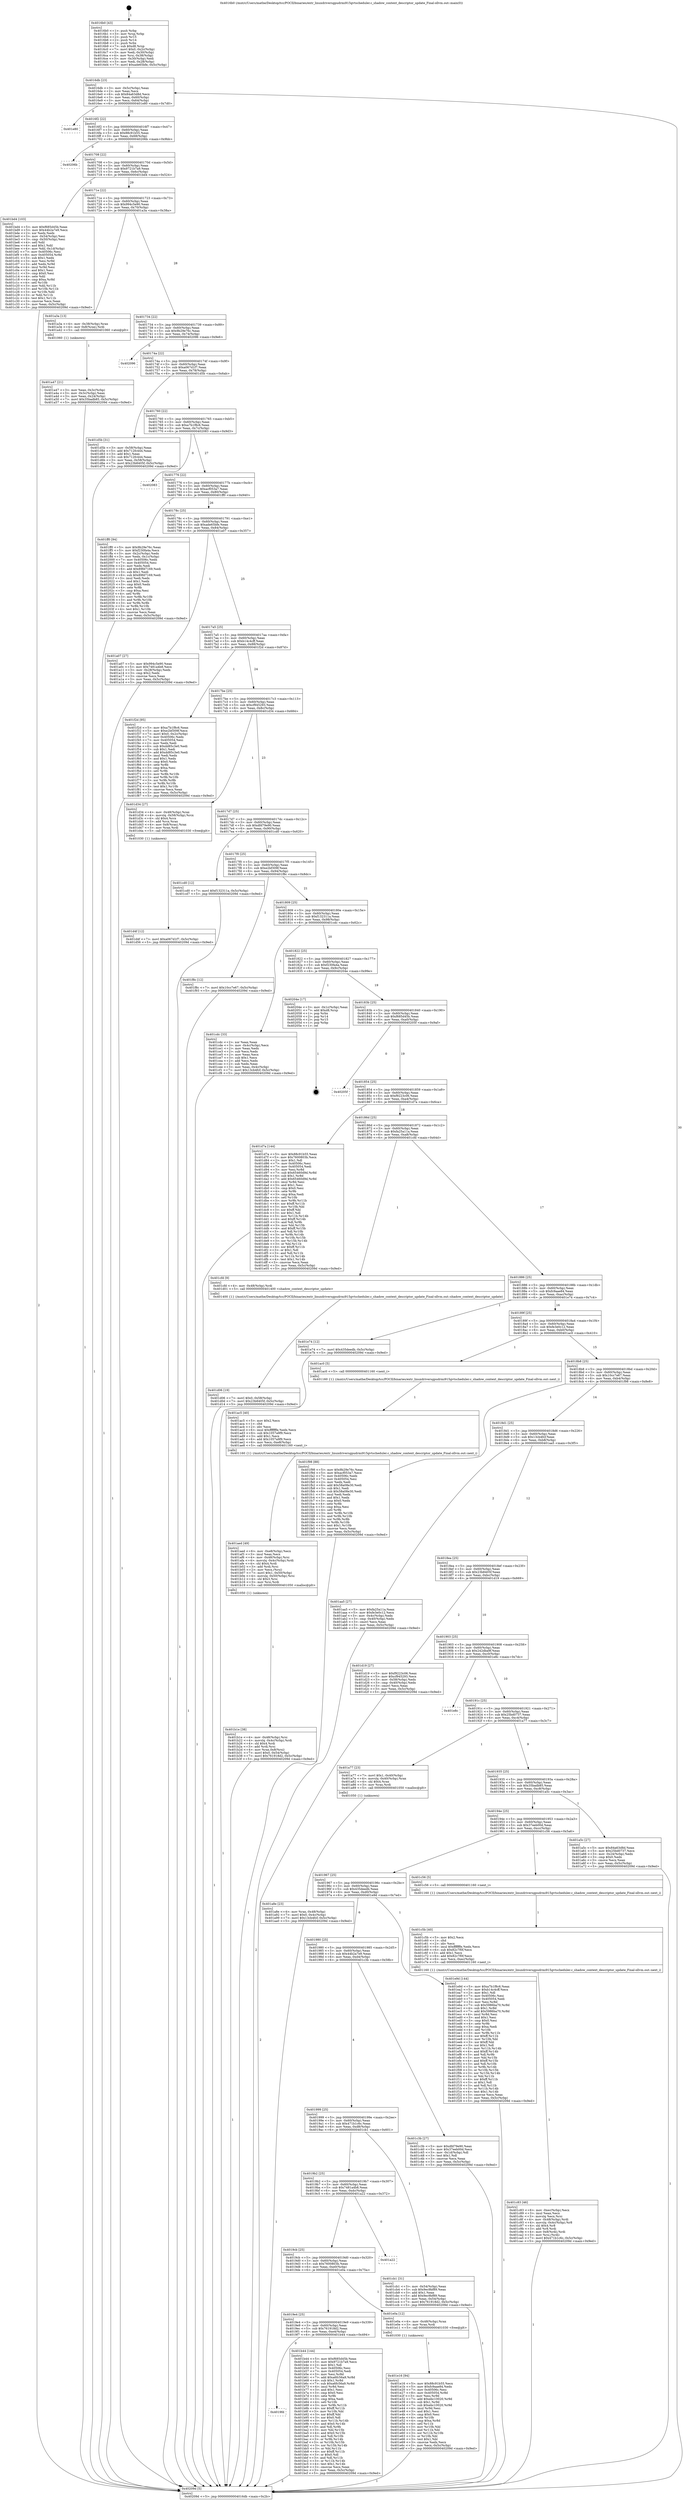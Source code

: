 digraph "0x4016b0" {
  label = "0x4016b0 (/mnt/c/Users/mathe/Desktop/tcc/POCII/binaries/extr_linuxdriversgpudrmi915gvtscheduler.c_shadow_context_descriptor_update_Final-ollvm.out::main(0))"
  labelloc = "t"
  node[shape=record]

  Entry [label="",width=0.3,height=0.3,shape=circle,fillcolor=black,style=filled]
  "0x4016db" [label="{
     0x4016db [23]\l
     | [instrs]\l
     &nbsp;&nbsp;0x4016db \<+3\>: mov -0x5c(%rbp),%eax\l
     &nbsp;&nbsp;0x4016de \<+2\>: mov %eax,%ecx\l
     &nbsp;&nbsp;0x4016e0 \<+6\>: sub $0x84a63d8d,%ecx\l
     &nbsp;&nbsp;0x4016e6 \<+3\>: mov %eax,-0x60(%rbp)\l
     &nbsp;&nbsp;0x4016e9 \<+3\>: mov %ecx,-0x64(%rbp)\l
     &nbsp;&nbsp;0x4016ec \<+6\>: je 0000000000401e80 \<main+0x7d0\>\l
  }"]
  "0x401e80" [label="{
     0x401e80\l
  }", style=dashed]
  "0x4016f2" [label="{
     0x4016f2 [22]\l
     | [instrs]\l
     &nbsp;&nbsp;0x4016f2 \<+5\>: jmp 00000000004016f7 \<main+0x47\>\l
     &nbsp;&nbsp;0x4016f7 \<+3\>: mov -0x60(%rbp),%eax\l
     &nbsp;&nbsp;0x4016fa \<+5\>: sub $0x88c91b55,%eax\l
     &nbsp;&nbsp;0x4016ff \<+3\>: mov %eax,-0x68(%rbp)\l
     &nbsp;&nbsp;0x401702 \<+6\>: je 000000000040206b \<main+0x9bb\>\l
  }"]
  Exit [label="",width=0.3,height=0.3,shape=circle,fillcolor=black,style=filled,peripheries=2]
  "0x40206b" [label="{
     0x40206b\l
  }", style=dashed]
  "0x401708" [label="{
     0x401708 [22]\l
     | [instrs]\l
     &nbsp;&nbsp;0x401708 \<+5\>: jmp 000000000040170d \<main+0x5d\>\l
     &nbsp;&nbsp;0x40170d \<+3\>: mov -0x60(%rbp),%eax\l
     &nbsp;&nbsp;0x401710 \<+5\>: sub $0x9721b7a9,%eax\l
     &nbsp;&nbsp;0x401715 \<+3\>: mov %eax,-0x6c(%rbp)\l
     &nbsp;&nbsp;0x401718 \<+6\>: je 0000000000401bd4 \<main+0x524\>\l
  }"]
  "0x401e16" [label="{
     0x401e16 [94]\l
     | [instrs]\l
     &nbsp;&nbsp;0x401e16 \<+5\>: mov $0x88c91b55,%ecx\l
     &nbsp;&nbsp;0x401e1b \<+5\>: mov $0xfc9aae84,%edx\l
     &nbsp;&nbsp;0x401e20 \<+7\>: mov 0x40506c,%esi\l
     &nbsp;&nbsp;0x401e27 \<+8\>: mov 0x405054,%r8d\l
     &nbsp;&nbsp;0x401e2f \<+3\>: mov %esi,%r9d\l
     &nbsp;&nbsp;0x401e32 \<+7\>: add $0xebc10020,%r9d\l
     &nbsp;&nbsp;0x401e39 \<+4\>: sub $0x1,%r9d\l
     &nbsp;&nbsp;0x401e3d \<+7\>: sub $0xebc10020,%r9d\l
     &nbsp;&nbsp;0x401e44 \<+4\>: imul %r9d,%esi\l
     &nbsp;&nbsp;0x401e48 \<+3\>: and $0x1,%esi\l
     &nbsp;&nbsp;0x401e4b \<+3\>: cmp $0x0,%esi\l
     &nbsp;&nbsp;0x401e4e \<+4\>: sete %r10b\l
     &nbsp;&nbsp;0x401e52 \<+4\>: cmp $0xa,%r8d\l
     &nbsp;&nbsp;0x401e56 \<+4\>: setl %r11b\l
     &nbsp;&nbsp;0x401e5a \<+3\>: mov %r10b,%bl\l
     &nbsp;&nbsp;0x401e5d \<+3\>: and %r11b,%bl\l
     &nbsp;&nbsp;0x401e60 \<+3\>: xor %r11b,%r10b\l
     &nbsp;&nbsp;0x401e63 \<+3\>: or %r10b,%bl\l
     &nbsp;&nbsp;0x401e66 \<+3\>: test $0x1,%bl\l
     &nbsp;&nbsp;0x401e69 \<+3\>: cmovne %edx,%ecx\l
     &nbsp;&nbsp;0x401e6c \<+3\>: mov %ecx,-0x5c(%rbp)\l
     &nbsp;&nbsp;0x401e6f \<+5\>: jmp 000000000040209d \<main+0x9ed\>\l
  }"]
  "0x401bd4" [label="{
     0x401bd4 [103]\l
     | [instrs]\l
     &nbsp;&nbsp;0x401bd4 \<+5\>: mov $0xf685d45b,%eax\l
     &nbsp;&nbsp;0x401bd9 \<+5\>: mov $0x44b2a7e9,%ecx\l
     &nbsp;&nbsp;0x401bde \<+2\>: xor %edx,%edx\l
     &nbsp;&nbsp;0x401be0 \<+3\>: mov -0x54(%rbp),%esi\l
     &nbsp;&nbsp;0x401be3 \<+3\>: cmp -0x50(%rbp),%esi\l
     &nbsp;&nbsp;0x401be6 \<+4\>: setl %dil\l
     &nbsp;&nbsp;0x401bea \<+4\>: and $0x1,%dil\l
     &nbsp;&nbsp;0x401bee \<+4\>: mov %dil,-0x1d(%rbp)\l
     &nbsp;&nbsp;0x401bf2 \<+7\>: mov 0x40506c,%esi\l
     &nbsp;&nbsp;0x401bf9 \<+8\>: mov 0x405054,%r8d\l
     &nbsp;&nbsp;0x401c01 \<+3\>: sub $0x1,%edx\l
     &nbsp;&nbsp;0x401c04 \<+3\>: mov %esi,%r9d\l
     &nbsp;&nbsp;0x401c07 \<+3\>: add %edx,%r9d\l
     &nbsp;&nbsp;0x401c0a \<+4\>: imul %r9d,%esi\l
     &nbsp;&nbsp;0x401c0e \<+3\>: and $0x1,%esi\l
     &nbsp;&nbsp;0x401c11 \<+3\>: cmp $0x0,%esi\l
     &nbsp;&nbsp;0x401c14 \<+4\>: sete %dil\l
     &nbsp;&nbsp;0x401c18 \<+4\>: cmp $0xa,%r8d\l
     &nbsp;&nbsp;0x401c1c \<+4\>: setl %r10b\l
     &nbsp;&nbsp;0x401c20 \<+3\>: mov %dil,%r11b\l
     &nbsp;&nbsp;0x401c23 \<+3\>: and %r10b,%r11b\l
     &nbsp;&nbsp;0x401c26 \<+3\>: xor %r10b,%dil\l
     &nbsp;&nbsp;0x401c29 \<+3\>: or %dil,%r11b\l
     &nbsp;&nbsp;0x401c2c \<+4\>: test $0x1,%r11b\l
     &nbsp;&nbsp;0x401c30 \<+3\>: cmovne %ecx,%eax\l
     &nbsp;&nbsp;0x401c33 \<+3\>: mov %eax,-0x5c(%rbp)\l
     &nbsp;&nbsp;0x401c36 \<+5\>: jmp 000000000040209d \<main+0x9ed\>\l
  }"]
  "0x40171e" [label="{
     0x40171e [22]\l
     | [instrs]\l
     &nbsp;&nbsp;0x40171e \<+5\>: jmp 0000000000401723 \<main+0x73\>\l
     &nbsp;&nbsp;0x401723 \<+3\>: mov -0x60(%rbp),%eax\l
     &nbsp;&nbsp;0x401726 \<+5\>: sub $0x994c5e90,%eax\l
     &nbsp;&nbsp;0x40172b \<+3\>: mov %eax,-0x70(%rbp)\l
     &nbsp;&nbsp;0x40172e \<+6\>: je 0000000000401a3a \<main+0x38a\>\l
  }"]
  "0x401d4f" [label="{
     0x401d4f [12]\l
     | [instrs]\l
     &nbsp;&nbsp;0x401d4f \<+7\>: movl $0xa067d1f7,-0x5c(%rbp)\l
     &nbsp;&nbsp;0x401d56 \<+5\>: jmp 000000000040209d \<main+0x9ed\>\l
  }"]
  "0x401a3a" [label="{
     0x401a3a [13]\l
     | [instrs]\l
     &nbsp;&nbsp;0x401a3a \<+4\>: mov -0x38(%rbp),%rax\l
     &nbsp;&nbsp;0x401a3e \<+4\>: mov 0x8(%rax),%rdi\l
     &nbsp;&nbsp;0x401a42 \<+5\>: call 0000000000401060 \<atoi@plt\>\l
     | [calls]\l
     &nbsp;&nbsp;0x401060 \{1\} (unknown)\l
  }"]
  "0x401734" [label="{
     0x401734 [22]\l
     | [instrs]\l
     &nbsp;&nbsp;0x401734 \<+5\>: jmp 0000000000401739 \<main+0x89\>\l
     &nbsp;&nbsp;0x401739 \<+3\>: mov -0x60(%rbp),%eax\l
     &nbsp;&nbsp;0x40173c \<+5\>: sub $0x9b29e76c,%eax\l
     &nbsp;&nbsp;0x401741 \<+3\>: mov %eax,-0x74(%rbp)\l
     &nbsp;&nbsp;0x401744 \<+6\>: je 0000000000402096 \<main+0x9e6\>\l
  }"]
  "0x401d06" [label="{
     0x401d06 [19]\l
     | [instrs]\l
     &nbsp;&nbsp;0x401d06 \<+7\>: movl $0x0,-0x58(%rbp)\l
     &nbsp;&nbsp;0x401d0d \<+7\>: movl $0x23b8405f,-0x5c(%rbp)\l
     &nbsp;&nbsp;0x401d14 \<+5\>: jmp 000000000040209d \<main+0x9ed\>\l
  }"]
  "0x402096" [label="{
     0x402096\l
  }", style=dashed]
  "0x40174a" [label="{
     0x40174a [22]\l
     | [instrs]\l
     &nbsp;&nbsp;0x40174a \<+5\>: jmp 000000000040174f \<main+0x9f\>\l
     &nbsp;&nbsp;0x40174f \<+3\>: mov -0x60(%rbp),%eax\l
     &nbsp;&nbsp;0x401752 \<+5\>: sub $0xa067d1f7,%eax\l
     &nbsp;&nbsp;0x401757 \<+3\>: mov %eax,-0x78(%rbp)\l
     &nbsp;&nbsp;0x40175a \<+6\>: je 0000000000401d5b \<main+0x6ab\>\l
  }"]
  "0x401c83" [label="{
     0x401c83 [46]\l
     | [instrs]\l
     &nbsp;&nbsp;0x401c83 \<+6\>: mov -0xec(%rbp),%ecx\l
     &nbsp;&nbsp;0x401c89 \<+3\>: imul %eax,%ecx\l
     &nbsp;&nbsp;0x401c8c \<+3\>: movslq %ecx,%rsi\l
     &nbsp;&nbsp;0x401c8f \<+4\>: mov -0x48(%rbp),%rdi\l
     &nbsp;&nbsp;0x401c93 \<+4\>: movslq -0x4c(%rbp),%r8\l
     &nbsp;&nbsp;0x401c97 \<+4\>: shl $0x4,%r8\l
     &nbsp;&nbsp;0x401c9b \<+3\>: add %r8,%rdi\l
     &nbsp;&nbsp;0x401c9e \<+4\>: mov 0x8(%rdi),%rdi\l
     &nbsp;&nbsp;0x401ca2 \<+3\>: mov %rsi,(%rdi)\l
     &nbsp;&nbsp;0x401ca5 \<+7\>: movl $0x471b1c6c,-0x5c(%rbp)\l
     &nbsp;&nbsp;0x401cac \<+5\>: jmp 000000000040209d \<main+0x9ed\>\l
  }"]
  "0x401d5b" [label="{
     0x401d5b [31]\l
     | [instrs]\l
     &nbsp;&nbsp;0x401d5b \<+3\>: mov -0x58(%rbp),%eax\l
     &nbsp;&nbsp;0x401d5e \<+5\>: add $0x712fc444,%eax\l
     &nbsp;&nbsp;0x401d63 \<+3\>: add $0x1,%eax\l
     &nbsp;&nbsp;0x401d66 \<+5\>: sub $0x712fc444,%eax\l
     &nbsp;&nbsp;0x401d6b \<+3\>: mov %eax,-0x58(%rbp)\l
     &nbsp;&nbsp;0x401d6e \<+7\>: movl $0x23b8405f,-0x5c(%rbp)\l
     &nbsp;&nbsp;0x401d75 \<+5\>: jmp 000000000040209d \<main+0x9ed\>\l
  }"]
  "0x401760" [label="{
     0x401760 [22]\l
     | [instrs]\l
     &nbsp;&nbsp;0x401760 \<+5\>: jmp 0000000000401765 \<main+0xb5\>\l
     &nbsp;&nbsp;0x401765 \<+3\>: mov -0x60(%rbp),%eax\l
     &nbsp;&nbsp;0x401768 \<+5\>: sub $0xa7b1f8c6,%eax\l
     &nbsp;&nbsp;0x40176d \<+3\>: mov %eax,-0x7c(%rbp)\l
     &nbsp;&nbsp;0x401770 \<+6\>: je 0000000000402083 \<main+0x9d3\>\l
  }"]
  "0x401c5b" [label="{
     0x401c5b [40]\l
     | [instrs]\l
     &nbsp;&nbsp;0x401c5b \<+5\>: mov $0x2,%ecx\l
     &nbsp;&nbsp;0x401c60 \<+1\>: cltd\l
     &nbsp;&nbsp;0x401c61 \<+2\>: idiv %ecx\l
     &nbsp;&nbsp;0x401c63 \<+6\>: imul $0xfffffffe,%edx,%ecx\l
     &nbsp;&nbsp;0x401c69 \<+6\>: sub $0x82c7f0f,%ecx\l
     &nbsp;&nbsp;0x401c6f \<+3\>: add $0x1,%ecx\l
     &nbsp;&nbsp;0x401c72 \<+6\>: add $0x82c7f0f,%ecx\l
     &nbsp;&nbsp;0x401c78 \<+6\>: mov %ecx,-0xec(%rbp)\l
     &nbsp;&nbsp;0x401c7e \<+5\>: call 0000000000401160 \<next_i\>\l
     | [calls]\l
     &nbsp;&nbsp;0x401160 \{1\} (/mnt/c/Users/mathe/Desktop/tcc/POCII/binaries/extr_linuxdriversgpudrmi915gvtscheduler.c_shadow_context_descriptor_update_Final-ollvm.out::next_i)\l
  }"]
  "0x402083" [label="{
     0x402083\l
  }", style=dashed]
  "0x401776" [label="{
     0x401776 [22]\l
     | [instrs]\l
     &nbsp;&nbsp;0x401776 \<+5\>: jmp 000000000040177b \<main+0xcb\>\l
     &nbsp;&nbsp;0x40177b \<+3\>: mov -0x60(%rbp),%eax\l
     &nbsp;&nbsp;0x40177e \<+5\>: sub $0xacf053a7,%eax\l
     &nbsp;&nbsp;0x401783 \<+3\>: mov %eax,-0x80(%rbp)\l
     &nbsp;&nbsp;0x401786 \<+6\>: je 0000000000401ff0 \<main+0x940\>\l
  }"]
  "0x4019fd" [label="{
     0x4019fd\l
  }", style=dashed]
  "0x401ff0" [label="{
     0x401ff0 [94]\l
     | [instrs]\l
     &nbsp;&nbsp;0x401ff0 \<+5\>: mov $0x9b29e76c,%eax\l
     &nbsp;&nbsp;0x401ff5 \<+5\>: mov $0xf230fa4a,%ecx\l
     &nbsp;&nbsp;0x401ffa \<+3\>: mov -0x2c(%rbp),%edx\l
     &nbsp;&nbsp;0x401ffd \<+3\>: mov %edx,-0x1c(%rbp)\l
     &nbsp;&nbsp;0x402000 \<+7\>: mov 0x40506c,%edx\l
     &nbsp;&nbsp;0x402007 \<+7\>: mov 0x405054,%esi\l
     &nbsp;&nbsp;0x40200e \<+2\>: mov %edx,%edi\l
     &nbsp;&nbsp;0x402010 \<+6\>: add $0x89fd7169,%edi\l
     &nbsp;&nbsp;0x402016 \<+3\>: sub $0x1,%edi\l
     &nbsp;&nbsp;0x402019 \<+6\>: sub $0x89fd7169,%edi\l
     &nbsp;&nbsp;0x40201f \<+3\>: imul %edi,%edx\l
     &nbsp;&nbsp;0x402022 \<+3\>: and $0x1,%edx\l
     &nbsp;&nbsp;0x402025 \<+3\>: cmp $0x0,%edx\l
     &nbsp;&nbsp;0x402028 \<+4\>: sete %r8b\l
     &nbsp;&nbsp;0x40202c \<+3\>: cmp $0xa,%esi\l
     &nbsp;&nbsp;0x40202f \<+4\>: setl %r9b\l
     &nbsp;&nbsp;0x402033 \<+3\>: mov %r8b,%r10b\l
     &nbsp;&nbsp;0x402036 \<+3\>: and %r9b,%r10b\l
     &nbsp;&nbsp;0x402039 \<+3\>: xor %r9b,%r8b\l
     &nbsp;&nbsp;0x40203c \<+3\>: or %r8b,%r10b\l
     &nbsp;&nbsp;0x40203f \<+4\>: test $0x1,%r10b\l
     &nbsp;&nbsp;0x402043 \<+3\>: cmovne %ecx,%eax\l
     &nbsp;&nbsp;0x402046 \<+3\>: mov %eax,-0x5c(%rbp)\l
     &nbsp;&nbsp;0x402049 \<+5\>: jmp 000000000040209d \<main+0x9ed\>\l
  }"]
  "0x40178c" [label="{
     0x40178c [25]\l
     | [instrs]\l
     &nbsp;&nbsp;0x40178c \<+5\>: jmp 0000000000401791 \<main+0xe1\>\l
     &nbsp;&nbsp;0x401791 \<+3\>: mov -0x60(%rbp),%eax\l
     &nbsp;&nbsp;0x401794 \<+5\>: sub $0xade65bfe,%eax\l
     &nbsp;&nbsp;0x401799 \<+6\>: mov %eax,-0x84(%rbp)\l
     &nbsp;&nbsp;0x40179f \<+6\>: je 0000000000401a07 \<main+0x357\>\l
  }"]
  "0x401b44" [label="{
     0x401b44 [144]\l
     | [instrs]\l
     &nbsp;&nbsp;0x401b44 \<+5\>: mov $0xf685d45b,%eax\l
     &nbsp;&nbsp;0x401b49 \<+5\>: mov $0x9721b7a9,%ecx\l
     &nbsp;&nbsp;0x401b4e \<+2\>: mov $0x1,%dl\l
     &nbsp;&nbsp;0x401b50 \<+7\>: mov 0x40506c,%esi\l
     &nbsp;&nbsp;0x401b57 \<+7\>: mov 0x405054,%edi\l
     &nbsp;&nbsp;0x401b5e \<+3\>: mov %esi,%r8d\l
     &nbsp;&nbsp;0x401b61 \<+7\>: add $0xa6fc56a9,%r8d\l
     &nbsp;&nbsp;0x401b68 \<+4\>: sub $0x1,%r8d\l
     &nbsp;&nbsp;0x401b6c \<+7\>: sub $0xa6fc56a9,%r8d\l
     &nbsp;&nbsp;0x401b73 \<+4\>: imul %r8d,%esi\l
     &nbsp;&nbsp;0x401b77 \<+3\>: and $0x1,%esi\l
     &nbsp;&nbsp;0x401b7a \<+3\>: cmp $0x0,%esi\l
     &nbsp;&nbsp;0x401b7d \<+4\>: sete %r9b\l
     &nbsp;&nbsp;0x401b81 \<+3\>: cmp $0xa,%edi\l
     &nbsp;&nbsp;0x401b84 \<+4\>: setl %r10b\l
     &nbsp;&nbsp;0x401b88 \<+3\>: mov %r9b,%r11b\l
     &nbsp;&nbsp;0x401b8b \<+4\>: xor $0xff,%r11b\l
     &nbsp;&nbsp;0x401b8f \<+3\>: mov %r10b,%bl\l
     &nbsp;&nbsp;0x401b92 \<+3\>: xor $0xff,%bl\l
     &nbsp;&nbsp;0x401b95 \<+3\>: xor $0x0,%dl\l
     &nbsp;&nbsp;0x401b98 \<+3\>: mov %r11b,%r14b\l
     &nbsp;&nbsp;0x401b9b \<+4\>: and $0x0,%r14b\l
     &nbsp;&nbsp;0x401b9f \<+3\>: and %dl,%r9b\l
     &nbsp;&nbsp;0x401ba2 \<+3\>: mov %bl,%r15b\l
     &nbsp;&nbsp;0x401ba5 \<+4\>: and $0x0,%r15b\l
     &nbsp;&nbsp;0x401ba9 \<+3\>: and %dl,%r10b\l
     &nbsp;&nbsp;0x401bac \<+3\>: or %r9b,%r14b\l
     &nbsp;&nbsp;0x401baf \<+3\>: or %r10b,%r15b\l
     &nbsp;&nbsp;0x401bb2 \<+3\>: xor %r15b,%r14b\l
     &nbsp;&nbsp;0x401bb5 \<+3\>: or %bl,%r11b\l
     &nbsp;&nbsp;0x401bb8 \<+4\>: xor $0xff,%r11b\l
     &nbsp;&nbsp;0x401bbc \<+3\>: or $0x0,%dl\l
     &nbsp;&nbsp;0x401bbf \<+3\>: and %dl,%r11b\l
     &nbsp;&nbsp;0x401bc2 \<+3\>: or %r11b,%r14b\l
     &nbsp;&nbsp;0x401bc5 \<+4\>: test $0x1,%r14b\l
     &nbsp;&nbsp;0x401bc9 \<+3\>: cmovne %ecx,%eax\l
     &nbsp;&nbsp;0x401bcc \<+3\>: mov %eax,-0x5c(%rbp)\l
     &nbsp;&nbsp;0x401bcf \<+5\>: jmp 000000000040209d \<main+0x9ed\>\l
  }"]
  "0x401a07" [label="{
     0x401a07 [27]\l
     | [instrs]\l
     &nbsp;&nbsp;0x401a07 \<+5\>: mov $0x994c5e90,%eax\l
     &nbsp;&nbsp;0x401a0c \<+5\>: mov $0x7481a4b8,%ecx\l
     &nbsp;&nbsp;0x401a11 \<+3\>: mov -0x28(%rbp),%edx\l
     &nbsp;&nbsp;0x401a14 \<+3\>: cmp $0x2,%edx\l
     &nbsp;&nbsp;0x401a17 \<+3\>: cmovne %ecx,%eax\l
     &nbsp;&nbsp;0x401a1a \<+3\>: mov %eax,-0x5c(%rbp)\l
     &nbsp;&nbsp;0x401a1d \<+5\>: jmp 000000000040209d \<main+0x9ed\>\l
  }"]
  "0x4017a5" [label="{
     0x4017a5 [25]\l
     | [instrs]\l
     &nbsp;&nbsp;0x4017a5 \<+5\>: jmp 00000000004017aa \<main+0xfa\>\l
     &nbsp;&nbsp;0x4017aa \<+3\>: mov -0x60(%rbp),%eax\l
     &nbsp;&nbsp;0x4017ad \<+5\>: sub $0xb14c4cff,%eax\l
     &nbsp;&nbsp;0x4017b2 \<+6\>: mov %eax,-0x88(%rbp)\l
     &nbsp;&nbsp;0x4017b8 \<+6\>: je 0000000000401f2d \<main+0x87d\>\l
  }"]
  "0x40209d" [label="{
     0x40209d [5]\l
     | [instrs]\l
     &nbsp;&nbsp;0x40209d \<+5\>: jmp 00000000004016db \<main+0x2b\>\l
  }"]
  "0x4016b0" [label="{
     0x4016b0 [43]\l
     | [instrs]\l
     &nbsp;&nbsp;0x4016b0 \<+1\>: push %rbp\l
     &nbsp;&nbsp;0x4016b1 \<+3\>: mov %rsp,%rbp\l
     &nbsp;&nbsp;0x4016b4 \<+2\>: push %r15\l
     &nbsp;&nbsp;0x4016b6 \<+2\>: push %r14\l
     &nbsp;&nbsp;0x4016b8 \<+1\>: push %rbx\l
     &nbsp;&nbsp;0x4016b9 \<+7\>: sub $0xd8,%rsp\l
     &nbsp;&nbsp;0x4016c0 \<+7\>: movl $0x0,-0x2c(%rbp)\l
     &nbsp;&nbsp;0x4016c7 \<+3\>: mov %edi,-0x30(%rbp)\l
     &nbsp;&nbsp;0x4016ca \<+4\>: mov %rsi,-0x38(%rbp)\l
     &nbsp;&nbsp;0x4016ce \<+3\>: mov -0x30(%rbp),%edi\l
     &nbsp;&nbsp;0x4016d1 \<+3\>: mov %edi,-0x28(%rbp)\l
     &nbsp;&nbsp;0x4016d4 \<+7\>: movl $0xade65bfe,-0x5c(%rbp)\l
  }"]
  "0x401a47" [label="{
     0x401a47 [21]\l
     | [instrs]\l
     &nbsp;&nbsp;0x401a47 \<+3\>: mov %eax,-0x3c(%rbp)\l
     &nbsp;&nbsp;0x401a4a \<+3\>: mov -0x3c(%rbp),%eax\l
     &nbsp;&nbsp;0x401a4d \<+3\>: mov %eax,-0x24(%rbp)\l
     &nbsp;&nbsp;0x401a50 \<+7\>: movl $0x35badb85,-0x5c(%rbp)\l
     &nbsp;&nbsp;0x401a57 \<+5\>: jmp 000000000040209d \<main+0x9ed\>\l
  }"]
  "0x4019e4" [label="{
     0x4019e4 [25]\l
     | [instrs]\l
     &nbsp;&nbsp;0x4019e4 \<+5\>: jmp 00000000004019e9 \<main+0x339\>\l
     &nbsp;&nbsp;0x4019e9 \<+3\>: mov -0x60(%rbp),%eax\l
     &nbsp;&nbsp;0x4019ec \<+5\>: sub $0x761918d2,%eax\l
     &nbsp;&nbsp;0x4019f1 \<+6\>: mov %eax,-0xe4(%rbp)\l
     &nbsp;&nbsp;0x4019f7 \<+6\>: je 0000000000401b44 \<main+0x494\>\l
  }"]
  "0x401f2d" [label="{
     0x401f2d [95]\l
     | [instrs]\l
     &nbsp;&nbsp;0x401f2d \<+5\>: mov $0xa7b1f8c6,%eax\l
     &nbsp;&nbsp;0x401f32 \<+5\>: mov $0xe2bf309f,%ecx\l
     &nbsp;&nbsp;0x401f37 \<+7\>: movl $0x0,-0x2c(%rbp)\l
     &nbsp;&nbsp;0x401f3e \<+7\>: mov 0x40506c,%edx\l
     &nbsp;&nbsp;0x401f45 \<+7\>: mov 0x405054,%esi\l
     &nbsp;&nbsp;0x401f4c \<+2\>: mov %edx,%edi\l
     &nbsp;&nbsp;0x401f4e \<+6\>: sub $0xdd85c3e0,%edi\l
     &nbsp;&nbsp;0x401f54 \<+3\>: sub $0x1,%edi\l
     &nbsp;&nbsp;0x401f57 \<+6\>: add $0xdd85c3e0,%edi\l
     &nbsp;&nbsp;0x401f5d \<+3\>: imul %edi,%edx\l
     &nbsp;&nbsp;0x401f60 \<+3\>: and $0x1,%edx\l
     &nbsp;&nbsp;0x401f63 \<+3\>: cmp $0x0,%edx\l
     &nbsp;&nbsp;0x401f66 \<+4\>: sete %r8b\l
     &nbsp;&nbsp;0x401f6a \<+3\>: cmp $0xa,%esi\l
     &nbsp;&nbsp;0x401f6d \<+4\>: setl %r9b\l
     &nbsp;&nbsp;0x401f71 \<+3\>: mov %r8b,%r10b\l
     &nbsp;&nbsp;0x401f74 \<+3\>: and %r9b,%r10b\l
     &nbsp;&nbsp;0x401f77 \<+3\>: xor %r9b,%r8b\l
     &nbsp;&nbsp;0x401f7a \<+3\>: or %r8b,%r10b\l
     &nbsp;&nbsp;0x401f7d \<+4\>: test $0x1,%r10b\l
     &nbsp;&nbsp;0x401f81 \<+3\>: cmovne %ecx,%eax\l
     &nbsp;&nbsp;0x401f84 \<+3\>: mov %eax,-0x5c(%rbp)\l
     &nbsp;&nbsp;0x401f87 \<+5\>: jmp 000000000040209d \<main+0x9ed\>\l
  }"]
  "0x4017be" [label="{
     0x4017be [25]\l
     | [instrs]\l
     &nbsp;&nbsp;0x4017be \<+5\>: jmp 00000000004017c3 \<main+0x113\>\l
     &nbsp;&nbsp;0x4017c3 \<+3\>: mov -0x60(%rbp),%eax\l
     &nbsp;&nbsp;0x4017c6 \<+5\>: sub $0xcf945293,%eax\l
     &nbsp;&nbsp;0x4017cb \<+6\>: mov %eax,-0x8c(%rbp)\l
     &nbsp;&nbsp;0x4017d1 \<+6\>: je 0000000000401d34 \<main+0x684\>\l
  }"]
  "0x401e0a" [label="{
     0x401e0a [12]\l
     | [instrs]\l
     &nbsp;&nbsp;0x401e0a \<+4\>: mov -0x48(%rbp),%rax\l
     &nbsp;&nbsp;0x401e0e \<+3\>: mov %rax,%rdi\l
     &nbsp;&nbsp;0x401e11 \<+5\>: call 0000000000401030 \<free@plt\>\l
     | [calls]\l
     &nbsp;&nbsp;0x401030 \{1\} (unknown)\l
  }"]
  "0x401d34" [label="{
     0x401d34 [27]\l
     | [instrs]\l
     &nbsp;&nbsp;0x401d34 \<+4\>: mov -0x48(%rbp),%rax\l
     &nbsp;&nbsp;0x401d38 \<+4\>: movslq -0x58(%rbp),%rcx\l
     &nbsp;&nbsp;0x401d3c \<+4\>: shl $0x4,%rcx\l
     &nbsp;&nbsp;0x401d40 \<+3\>: add %rcx,%rax\l
     &nbsp;&nbsp;0x401d43 \<+4\>: mov 0x8(%rax),%rax\l
     &nbsp;&nbsp;0x401d47 \<+3\>: mov %rax,%rdi\l
     &nbsp;&nbsp;0x401d4a \<+5\>: call 0000000000401030 \<free@plt\>\l
     | [calls]\l
     &nbsp;&nbsp;0x401030 \{1\} (unknown)\l
  }"]
  "0x4017d7" [label="{
     0x4017d7 [25]\l
     | [instrs]\l
     &nbsp;&nbsp;0x4017d7 \<+5\>: jmp 00000000004017dc \<main+0x12c\>\l
     &nbsp;&nbsp;0x4017dc \<+3\>: mov -0x60(%rbp),%eax\l
     &nbsp;&nbsp;0x4017df \<+5\>: sub $0xdfd79e90,%eax\l
     &nbsp;&nbsp;0x4017e4 \<+6\>: mov %eax,-0x90(%rbp)\l
     &nbsp;&nbsp;0x4017ea \<+6\>: je 0000000000401cd0 \<main+0x620\>\l
  }"]
  "0x4019cb" [label="{
     0x4019cb [25]\l
     | [instrs]\l
     &nbsp;&nbsp;0x4019cb \<+5\>: jmp 00000000004019d0 \<main+0x320\>\l
     &nbsp;&nbsp;0x4019d0 \<+3\>: mov -0x60(%rbp),%eax\l
     &nbsp;&nbsp;0x4019d3 \<+5\>: sub $0x7600803b,%eax\l
     &nbsp;&nbsp;0x4019d8 \<+6\>: mov %eax,-0xe0(%rbp)\l
     &nbsp;&nbsp;0x4019de \<+6\>: je 0000000000401e0a \<main+0x75a\>\l
  }"]
  "0x401cd0" [label="{
     0x401cd0 [12]\l
     | [instrs]\l
     &nbsp;&nbsp;0x401cd0 \<+7\>: movl $0xf132311a,-0x5c(%rbp)\l
     &nbsp;&nbsp;0x401cd7 \<+5\>: jmp 000000000040209d \<main+0x9ed\>\l
  }"]
  "0x4017f0" [label="{
     0x4017f0 [25]\l
     | [instrs]\l
     &nbsp;&nbsp;0x4017f0 \<+5\>: jmp 00000000004017f5 \<main+0x145\>\l
     &nbsp;&nbsp;0x4017f5 \<+3\>: mov -0x60(%rbp),%eax\l
     &nbsp;&nbsp;0x4017f8 \<+5\>: sub $0xe2bf309f,%eax\l
     &nbsp;&nbsp;0x4017fd \<+6\>: mov %eax,-0x94(%rbp)\l
     &nbsp;&nbsp;0x401803 \<+6\>: je 0000000000401f8c \<main+0x8dc\>\l
  }"]
  "0x401a22" [label="{
     0x401a22\l
  }", style=dashed]
  "0x401f8c" [label="{
     0x401f8c [12]\l
     | [instrs]\l
     &nbsp;&nbsp;0x401f8c \<+7\>: movl $0x10cc7e67,-0x5c(%rbp)\l
     &nbsp;&nbsp;0x401f93 \<+5\>: jmp 000000000040209d \<main+0x9ed\>\l
  }"]
  "0x401809" [label="{
     0x401809 [25]\l
     | [instrs]\l
     &nbsp;&nbsp;0x401809 \<+5\>: jmp 000000000040180e \<main+0x15e\>\l
     &nbsp;&nbsp;0x40180e \<+3\>: mov -0x60(%rbp),%eax\l
     &nbsp;&nbsp;0x401811 \<+5\>: sub $0xf132311a,%eax\l
     &nbsp;&nbsp;0x401816 \<+6\>: mov %eax,-0x98(%rbp)\l
     &nbsp;&nbsp;0x40181c \<+6\>: je 0000000000401cdc \<main+0x62c\>\l
  }"]
  "0x4019b2" [label="{
     0x4019b2 [25]\l
     | [instrs]\l
     &nbsp;&nbsp;0x4019b2 \<+5\>: jmp 00000000004019b7 \<main+0x307\>\l
     &nbsp;&nbsp;0x4019b7 \<+3\>: mov -0x60(%rbp),%eax\l
     &nbsp;&nbsp;0x4019ba \<+5\>: sub $0x7481a4b8,%eax\l
     &nbsp;&nbsp;0x4019bf \<+6\>: mov %eax,-0xdc(%rbp)\l
     &nbsp;&nbsp;0x4019c5 \<+6\>: je 0000000000401a22 \<main+0x372\>\l
  }"]
  "0x401cdc" [label="{
     0x401cdc [33]\l
     | [instrs]\l
     &nbsp;&nbsp;0x401cdc \<+2\>: xor %eax,%eax\l
     &nbsp;&nbsp;0x401cde \<+3\>: mov -0x4c(%rbp),%ecx\l
     &nbsp;&nbsp;0x401ce1 \<+2\>: mov %eax,%edx\l
     &nbsp;&nbsp;0x401ce3 \<+2\>: sub %ecx,%edx\l
     &nbsp;&nbsp;0x401ce5 \<+2\>: mov %eax,%ecx\l
     &nbsp;&nbsp;0x401ce7 \<+3\>: sub $0x1,%ecx\l
     &nbsp;&nbsp;0x401cea \<+2\>: add %ecx,%edx\l
     &nbsp;&nbsp;0x401cec \<+2\>: sub %edx,%eax\l
     &nbsp;&nbsp;0x401cee \<+3\>: mov %eax,-0x4c(%rbp)\l
     &nbsp;&nbsp;0x401cf1 \<+7\>: movl $0x13cb4fcf,-0x5c(%rbp)\l
     &nbsp;&nbsp;0x401cf8 \<+5\>: jmp 000000000040209d \<main+0x9ed\>\l
  }"]
  "0x401822" [label="{
     0x401822 [25]\l
     | [instrs]\l
     &nbsp;&nbsp;0x401822 \<+5\>: jmp 0000000000401827 \<main+0x177\>\l
     &nbsp;&nbsp;0x401827 \<+3\>: mov -0x60(%rbp),%eax\l
     &nbsp;&nbsp;0x40182a \<+5\>: sub $0xf230fa4a,%eax\l
     &nbsp;&nbsp;0x40182f \<+6\>: mov %eax,-0x9c(%rbp)\l
     &nbsp;&nbsp;0x401835 \<+6\>: je 000000000040204e \<main+0x99e\>\l
  }"]
  "0x401cb1" [label="{
     0x401cb1 [31]\l
     | [instrs]\l
     &nbsp;&nbsp;0x401cb1 \<+3\>: mov -0x54(%rbp),%eax\l
     &nbsp;&nbsp;0x401cb4 \<+5\>: sub $0x9ec9bf89,%eax\l
     &nbsp;&nbsp;0x401cb9 \<+3\>: add $0x1,%eax\l
     &nbsp;&nbsp;0x401cbc \<+5\>: add $0x9ec9bf89,%eax\l
     &nbsp;&nbsp;0x401cc1 \<+3\>: mov %eax,-0x54(%rbp)\l
     &nbsp;&nbsp;0x401cc4 \<+7\>: movl $0x761918d2,-0x5c(%rbp)\l
     &nbsp;&nbsp;0x401ccb \<+5\>: jmp 000000000040209d \<main+0x9ed\>\l
  }"]
  "0x40204e" [label="{
     0x40204e [17]\l
     | [instrs]\l
     &nbsp;&nbsp;0x40204e \<+3\>: mov -0x1c(%rbp),%eax\l
     &nbsp;&nbsp;0x402051 \<+7\>: add $0xd8,%rsp\l
     &nbsp;&nbsp;0x402058 \<+1\>: pop %rbx\l
     &nbsp;&nbsp;0x402059 \<+2\>: pop %r14\l
     &nbsp;&nbsp;0x40205b \<+2\>: pop %r15\l
     &nbsp;&nbsp;0x40205d \<+1\>: pop %rbp\l
     &nbsp;&nbsp;0x40205e \<+1\>: ret\l
  }"]
  "0x40183b" [label="{
     0x40183b [25]\l
     | [instrs]\l
     &nbsp;&nbsp;0x40183b \<+5\>: jmp 0000000000401840 \<main+0x190\>\l
     &nbsp;&nbsp;0x401840 \<+3\>: mov -0x60(%rbp),%eax\l
     &nbsp;&nbsp;0x401843 \<+5\>: sub $0xf685d45b,%eax\l
     &nbsp;&nbsp;0x401848 \<+6\>: mov %eax,-0xa0(%rbp)\l
     &nbsp;&nbsp;0x40184e \<+6\>: je 000000000040205f \<main+0x9af\>\l
  }"]
  "0x401999" [label="{
     0x401999 [25]\l
     | [instrs]\l
     &nbsp;&nbsp;0x401999 \<+5\>: jmp 000000000040199e \<main+0x2ee\>\l
     &nbsp;&nbsp;0x40199e \<+3\>: mov -0x60(%rbp),%eax\l
     &nbsp;&nbsp;0x4019a1 \<+5\>: sub $0x471b1c6c,%eax\l
     &nbsp;&nbsp;0x4019a6 \<+6\>: mov %eax,-0xd8(%rbp)\l
     &nbsp;&nbsp;0x4019ac \<+6\>: je 0000000000401cb1 \<main+0x601\>\l
  }"]
  "0x40205f" [label="{
     0x40205f\l
  }", style=dashed]
  "0x401854" [label="{
     0x401854 [25]\l
     | [instrs]\l
     &nbsp;&nbsp;0x401854 \<+5\>: jmp 0000000000401859 \<main+0x1a9\>\l
     &nbsp;&nbsp;0x401859 \<+3\>: mov -0x60(%rbp),%eax\l
     &nbsp;&nbsp;0x40185c \<+5\>: sub $0xf9223c06,%eax\l
     &nbsp;&nbsp;0x401861 \<+6\>: mov %eax,-0xa4(%rbp)\l
     &nbsp;&nbsp;0x401867 \<+6\>: je 0000000000401d7a \<main+0x6ca\>\l
  }"]
  "0x401c3b" [label="{
     0x401c3b [27]\l
     | [instrs]\l
     &nbsp;&nbsp;0x401c3b \<+5\>: mov $0xdfd79e90,%eax\l
     &nbsp;&nbsp;0x401c40 \<+5\>: mov $0x37eeb00d,%ecx\l
     &nbsp;&nbsp;0x401c45 \<+3\>: mov -0x1d(%rbp),%dl\l
     &nbsp;&nbsp;0x401c48 \<+3\>: test $0x1,%dl\l
     &nbsp;&nbsp;0x401c4b \<+3\>: cmovne %ecx,%eax\l
     &nbsp;&nbsp;0x401c4e \<+3\>: mov %eax,-0x5c(%rbp)\l
     &nbsp;&nbsp;0x401c51 \<+5\>: jmp 000000000040209d \<main+0x9ed\>\l
  }"]
  "0x401d7a" [label="{
     0x401d7a [144]\l
     | [instrs]\l
     &nbsp;&nbsp;0x401d7a \<+5\>: mov $0x88c91b55,%eax\l
     &nbsp;&nbsp;0x401d7f \<+5\>: mov $0x7600803b,%ecx\l
     &nbsp;&nbsp;0x401d84 \<+2\>: mov $0x1,%dl\l
     &nbsp;&nbsp;0x401d86 \<+7\>: mov 0x40506c,%esi\l
     &nbsp;&nbsp;0x401d8d \<+7\>: mov 0x405054,%edi\l
     &nbsp;&nbsp;0x401d94 \<+3\>: mov %esi,%r8d\l
     &nbsp;&nbsp;0x401d97 \<+7\>: sub $0x65460d9d,%r8d\l
     &nbsp;&nbsp;0x401d9e \<+4\>: sub $0x1,%r8d\l
     &nbsp;&nbsp;0x401da2 \<+7\>: add $0x65460d9d,%r8d\l
     &nbsp;&nbsp;0x401da9 \<+4\>: imul %r8d,%esi\l
     &nbsp;&nbsp;0x401dad \<+3\>: and $0x1,%esi\l
     &nbsp;&nbsp;0x401db0 \<+3\>: cmp $0x0,%esi\l
     &nbsp;&nbsp;0x401db3 \<+4\>: sete %r9b\l
     &nbsp;&nbsp;0x401db7 \<+3\>: cmp $0xa,%edi\l
     &nbsp;&nbsp;0x401dba \<+4\>: setl %r10b\l
     &nbsp;&nbsp;0x401dbe \<+3\>: mov %r9b,%r11b\l
     &nbsp;&nbsp;0x401dc1 \<+4\>: xor $0xff,%r11b\l
     &nbsp;&nbsp;0x401dc5 \<+3\>: mov %r10b,%bl\l
     &nbsp;&nbsp;0x401dc8 \<+3\>: xor $0xff,%bl\l
     &nbsp;&nbsp;0x401dcb \<+3\>: xor $0x1,%dl\l
     &nbsp;&nbsp;0x401dce \<+3\>: mov %r11b,%r14b\l
     &nbsp;&nbsp;0x401dd1 \<+4\>: and $0xff,%r14b\l
     &nbsp;&nbsp;0x401dd5 \<+3\>: and %dl,%r9b\l
     &nbsp;&nbsp;0x401dd8 \<+3\>: mov %bl,%r15b\l
     &nbsp;&nbsp;0x401ddb \<+4\>: and $0xff,%r15b\l
     &nbsp;&nbsp;0x401ddf \<+3\>: and %dl,%r10b\l
     &nbsp;&nbsp;0x401de2 \<+3\>: or %r9b,%r14b\l
     &nbsp;&nbsp;0x401de5 \<+3\>: or %r10b,%r15b\l
     &nbsp;&nbsp;0x401de8 \<+3\>: xor %r15b,%r14b\l
     &nbsp;&nbsp;0x401deb \<+3\>: or %bl,%r11b\l
     &nbsp;&nbsp;0x401dee \<+4\>: xor $0xff,%r11b\l
     &nbsp;&nbsp;0x401df2 \<+3\>: or $0x1,%dl\l
     &nbsp;&nbsp;0x401df5 \<+3\>: and %dl,%r11b\l
     &nbsp;&nbsp;0x401df8 \<+3\>: or %r11b,%r14b\l
     &nbsp;&nbsp;0x401dfb \<+4\>: test $0x1,%r14b\l
     &nbsp;&nbsp;0x401dff \<+3\>: cmovne %ecx,%eax\l
     &nbsp;&nbsp;0x401e02 \<+3\>: mov %eax,-0x5c(%rbp)\l
     &nbsp;&nbsp;0x401e05 \<+5\>: jmp 000000000040209d \<main+0x9ed\>\l
  }"]
  "0x40186d" [label="{
     0x40186d [25]\l
     | [instrs]\l
     &nbsp;&nbsp;0x40186d \<+5\>: jmp 0000000000401872 \<main+0x1c2\>\l
     &nbsp;&nbsp;0x401872 \<+3\>: mov -0x60(%rbp),%eax\l
     &nbsp;&nbsp;0x401875 \<+5\>: sub $0xfa25a11a,%eax\l
     &nbsp;&nbsp;0x40187a \<+6\>: mov %eax,-0xa8(%rbp)\l
     &nbsp;&nbsp;0x401880 \<+6\>: je 0000000000401cfd \<main+0x64d\>\l
  }"]
  "0x401980" [label="{
     0x401980 [25]\l
     | [instrs]\l
     &nbsp;&nbsp;0x401980 \<+5\>: jmp 0000000000401985 \<main+0x2d5\>\l
     &nbsp;&nbsp;0x401985 \<+3\>: mov -0x60(%rbp),%eax\l
     &nbsp;&nbsp;0x401988 \<+5\>: sub $0x44b2a7e9,%eax\l
     &nbsp;&nbsp;0x40198d \<+6\>: mov %eax,-0xd4(%rbp)\l
     &nbsp;&nbsp;0x401993 \<+6\>: je 0000000000401c3b \<main+0x58b\>\l
  }"]
  "0x401cfd" [label="{
     0x401cfd [9]\l
     | [instrs]\l
     &nbsp;&nbsp;0x401cfd \<+4\>: mov -0x48(%rbp),%rdi\l
     &nbsp;&nbsp;0x401d01 \<+5\>: call 0000000000401400 \<shadow_context_descriptor_update\>\l
     | [calls]\l
     &nbsp;&nbsp;0x401400 \{1\} (/mnt/c/Users/mathe/Desktop/tcc/POCII/binaries/extr_linuxdriversgpudrmi915gvtscheduler.c_shadow_context_descriptor_update_Final-ollvm.out::shadow_context_descriptor_update)\l
  }"]
  "0x401886" [label="{
     0x401886 [25]\l
     | [instrs]\l
     &nbsp;&nbsp;0x401886 \<+5\>: jmp 000000000040188b \<main+0x1db\>\l
     &nbsp;&nbsp;0x40188b \<+3\>: mov -0x60(%rbp),%eax\l
     &nbsp;&nbsp;0x40188e \<+5\>: sub $0xfc9aae84,%eax\l
     &nbsp;&nbsp;0x401893 \<+6\>: mov %eax,-0xac(%rbp)\l
     &nbsp;&nbsp;0x401899 \<+6\>: je 0000000000401e74 \<main+0x7c4\>\l
  }"]
  "0x401e9d" [label="{
     0x401e9d [144]\l
     | [instrs]\l
     &nbsp;&nbsp;0x401e9d \<+5\>: mov $0xa7b1f8c6,%eax\l
     &nbsp;&nbsp;0x401ea2 \<+5\>: mov $0xb14c4cff,%ecx\l
     &nbsp;&nbsp;0x401ea7 \<+2\>: mov $0x1,%dl\l
     &nbsp;&nbsp;0x401ea9 \<+7\>: mov 0x40506c,%esi\l
     &nbsp;&nbsp;0x401eb0 \<+7\>: mov 0x405054,%edi\l
     &nbsp;&nbsp;0x401eb7 \<+3\>: mov %esi,%r8d\l
     &nbsp;&nbsp;0x401eba \<+7\>: sub $0x5986ba70,%r8d\l
     &nbsp;&nbsp;0x401ec1 \<+4\>: sub $0x1,%r8d\l
     &nbsp;&nbsp;0x401ec5 \<+7\>: add $0x5986ba70,%r8d\l
     &nbsp;&nbsp;0x401ecc \<+4\>: imul %r8d,%esi\l
     &nbsp;&nbsp;0x401ed0 \<+3\>: and $0x1,%esi\l
     &nbsp;&nbsp;0x401ed3 \<+3\>: cmp $0x0,%esi\l
     &nbsp;&nbsp;0x401ed6 \<+4\>: sete %r9b\l
     &nbsp;&nbsp;0x401eda \<+3\>: cmp $0xa,%edi\l
     &nbsp;&nbsp;0x401edd \<+4\>: setl %r10b\l
     &nbsp;&nbsp;0x401ee1 \<+3\>: mov %r9b,%r11b\l
     &nbsp;&nbsp;0x401ee4 \<+4\>: xor $0xff,%r11b\l
     &nbsp;&nbsp;0x401ee8 \<+3\>: mov %r10b,%bl\l
     &nbsp;&nbsp;0x401eeb \<+3\>: xor $0xff,%bl\l
     &nbsp;&nbsp;0x401eee \<+3\>: xor $0x1,%dl\l
     &nbsp;&nbsp;0x401ef1 \<+3\>: mov %r11b,%r14b\l
     &nbsp;&nbsp;0x401ef4 \<+4\>: and $0xff,%r14b\l
     &nbsp;&nbsp;0x401ef8 \<+3\>: and %dl,%r9b\l
     &nbsp;&nbsp;0x401efb \<+3\>: mov %bl,%r15b\l
     &nbsp;&nbsp;0x401efe \<+4\>: and $0xff,%r15b\l
     &nbsp;&nbsp;0x401f02 \<+3\>: and %dl,%r10b\l
     &nbsp;&nbsp;0x401f05 \<+3\>: or %r9b,%r14b\l
     &nbsp;&nbsp;0x401f08 \<+3\>: or %r10b,%r15b\l
     &nbsp;&nbsp;0x401f0b \<+3\>: xor %r15b,%r14b\l
     &nbsp;&nbsp;0x401f0e \<+3\>: or %bl,%r11b\l
     &nbsp;&nbsp;0x401f11 \<+4\>: xor $0xff,%r11b\l
     &nbsp;&nbsp;0x401f15 \<+3\>: or $0x1,%dl\l
     &nbsp;&nbsp;0x401f18 \<+3\>: and %dl,%r11b\l
     &nbsp;&nbsp;0x401f1b \<+3\>: or %r11b,%r14b\l
     &nbsp;&nbsp;0x401f1e \<+4\>: test $0x1,%r14b\l
     &nbsp;&nbsp;0x401f22 \<+3\>: cmovne %ecx,%eax\l
     &nbsp;&nbsp;0x401f25 \<+3\>: mov %eax,-0x5c(%rbp)\l
     &nbsp;&nbsp;0x401f28 \<+5\>: jmp 000000000040209d \<main+0x9ed\>\l
  }"]
  "0x401e74" [label="{
     0x401e74 [12]\l
     | [instrs]\l
     &nbsp;&nbsp;0x401e74 \<+7\>: movl $0x435deedb,-0x5c(%rbp)\l
     &nbsp;&nbsp;0x401e7b \<+5\>: jmp 000000000040209d \<main+0x9ed\>\l
  }"]
  "0x40189f" [label="{
     0x40189f [25]\l
     | [instrs]\l
     &nbsp;&nbsp;0x40189f \<+5\>: jmp 00000000004018a4 \<main+0x1f4\>\l
     &nbsp;&nbsp;0x4018a4 \<+3\>: mov -0x60(%rbp),%eax\l
     &nbsp;&nbsp;0x4018a7 \<+5\>: sub $0xfe3e0c12,%eax\l
     &nbsp;&nbsp;0x4018ac \<+6\>: mov %eax,-0xb0(%rbp)\l
     &nbsp;&nbsp;0x4018b2 \<+6\>: je 0000000000401ac0 \<main+0x410\>\l
  }"]
  "0x401967" [label="{
     0x401967 [25]\l
     | [instrs]\l
     &nbsp;&nbsp;0x401967 \<+5\>: jmp 000000000040196c \<main+0x2bc\>\l
     &nbsp;&nbsp;0x40196c \<+3\>: mov -0x60(%rbp),%eax\l
     &nbsp;&nbsp;0x40196f \<+5\>: sub $0x435deedb,%eax\l
     &nbsp;&nbsp;0x401974 \<+6\>: mov %eax,-0xd0(%rbp)\l
     &nbsp;&nbsp;0x40197a \<+6\>: je 0000000000401e9d \<main+0x7ed\>\l
  }"]
  "0x401ac0" [label="{
     0x401ac0 [5]\l
     | [instrs]\l
     &nbsp;&nbsp;0x401ac0 \<+5\>: call 0000000000401160 \<next_i\>\l
     | [calls]\l
     &nbsp;&nbsp;0x401160 \{1\} (/mnt/c/Users/mathe/Desktop/tcc/POCII/binaries/extr_linuxdriversgpudrmi915gvtscheduler.c_shadow_context_descriptor_update_Final-ollvm.out::next_i)\l
  }"]
  "0x4018b8" [label="{
     0x4018b8 [25]\l
     | [instrs]\l
     &nbsp;&nbsp;0x4018b8 \<+5\>: jmp 00000000004018bd \<main+0x20d\>\l
     &nbsp;&nbsp;0x4018bd \<+3\>: mov -0x60(%rbp),%eax\l
     &nbsp;&nbsp;0x4018c0 \<+5\>: sub $0x10cc7e67,%eax\l
     &nbsp;&nbsp;0x4018c5 \<+6\>: mov %eax,-0xb4(%rbp)\l
     &nbsp;&nbsp;0x4018cb \<+6\>: je 0000000000401f98 \<main+0x8e8\>\l
  }"]
  "0x401c56" [label="{
     0x401c56 [5]\l
     | [instrs]\l
     &nbsp;&nbsp;0x401c56 \<+5\>: call 0000000000401160 \<next_i\>\l
     | [calls]\l
     &nbsp;&nbsp;0x401160 \{1\} (/mnt/c/Users/mathe/Desktop/tcc/POCII/binaries/extr_linuxdriversgpudrmi915gvtscheduler.c_shadow_context_descriptor_update_Final-ollvm.out::next_i)\l
  }"]
  "0x401f98" [label="{
     0x401f98 [88]\l
     | [instrs]\l
     &nbsp;&nbsp;0x401f98 \<+5\>: mov $0x9b29e76c,%eax\l
     &nbsp;&nbsp;0x401f9d \<+5\>: mov $0xacf053a7,%ecx\l
     &nbsp;&nbsp;0x401fa2 \<+7\>: mov 0x40506c,%edx\l
     &nbsp;&nbsp;0x401fa9 \<+7\>: mov 0x405054,%esi\l
     &nbsp;&nbsp;0x401fb0 \<+2\>: mov %edx,%edi\l
     &nbsp;&nbsp;0x401fb2 \<+6\>: add $0x58a08e30,%edi\l
     &nbsp;&nbsp;0x401fb8 \<+3\>: sub $0x1,%edi\l
     &nbsp;&nbsp;0x401fbb \<+6\>: sub $0x58a08e30,%edi\l
     &nbsp;&nbsp;0x401fc1 \<+3\>: imul %edi,%edx\l
     &nbsp;&nbsp;0x401fc4 \<+3\>: and $0x1,%edx\l
     &nbsp;&nbsp;0x401fc7 \<+3\>: cmp $0x0,%edx\l
     &nbsp;&nbsp;0x401fca \<+4\>: sete %r8b\l
     &nbsp;&nbsp;0x401fce \<+3\>: cmp $0xa,%esi\l
     &nbsp;&nbsp;0x401fd1 \<+4\>: setl %r9b\l
     &nbsp;&nbsp;0x401fd5 \<+3\>: mov %r8b,%r10b\l
     &nbsp;&nbsp;0x401fd8 \<+3\>: and %r9b,%r10b\l
     &nbsp;&nbsp;0x401fdb \<+3\>: xor %r9b,%r8b\l
     &nbsp;&nbsp;0x401fde \<+3\>: or %r8b,%r10b\l
     &nbsp;&nbsp;0x401fe1 \<+4\>: test $0x1,%r10b\l
     &nbsp;&nbsp;0x401fe5 \<+3\>: cmovne %ecx,%eax\l
     &nbsp;&nbsp;0x401fe8 \<+3\>: mov %eax,-0x5c(%rbp)\l
     &nbsp;&nbsp;0x401feb \<+5\>: jmp 000000000040209d \<main+0x9ed\>\l
  }"]
  "0x4018d1" [label="{
     0x4018d1 [25]\l
     | [instrs]\l
     &nbsp;&nbsp;0x4018d1 \<+5\>: jmp 00000000004018d6 \<main+0x226\>\l
     &nbsp;&nbsp;0x4018d6 \<+3\>: mov -0x60(%rbp),%eax\l
     &nbsp;&nbsp;0x4018d9 \<+5\>: sub $0x13cb4fcf,%eax\l
     &nbsp;&nbsp;0x4018de \<+6\>: mov %eax,-0xb8(%rbp)\l
     &nbsp;&nbsp;0x4018e4 \<+6\>: je 0000000000401aa5 \<main+0x3f5\>\l
  }"]
  "0x401b1e" [label="{
     0x401b1e [38]\l
     | [instrs]\l
     &nbsp;&nbsp;0x401b1e \<+4\>: mov -0x48(%rbp),%rsi\l
     &nbsp;&nbsp;0x401b22 \<+4\>: movslq -0x4c(%rbp),%rdi\l
     &nbsp;&nbsp;0x401b26 \<+4\>: shl $0x4,%rdi\l
     &nbsp;&nbsp;0x401b2a \<+3\>: add %rdi,%rsi\l
     &nbsp;&nbsp;0x401b2d \<+4\>: mov %rax,0x8(%rsi)\l
     &nbsp;&nbsp;0x401b31 \<+7\>: movl $0x0,-0x54(%rbp)\l
     &nbsp;&nbsp;0x401b38 \<+7\>: movl $0x761918d2,-0x5c(%rbp)\l
     &nbsp;&nbsp;0x401b3f \<+5\>: jmp 000000000040209d \<main+0x9ed\>\l
  }"]
  "0x401aa5" [label="{
     0x401aa5 [27]\l
     | [instrs]\l
     &nbsp;&nbsp;0x401aa5 \<+5\>: mov $0xfa25a11a,%eax\l
     &nbsp;&nbsp;0x401aaa \<+5\>: mov $0xfe3e0c12,%ecx\l
     &nbsp;&nbsp;0x401aaf \<+3\>: mov -0x4c(%rbp),%edx\l
     &nbsp;&nbsp;0x401ab2 \<+3\>: cmp -0x40(%rbp),%edx\l
     &nbsp;&nbsp;0x401ab5 \<+3\>: cmovl %ecx,%eax\l
     &nbsp;&nbsp;0x401ab8 \<+3\>: mov %eax,-0x5c(%rbp)\l
     &nbsp;&nbsp;0x401abb \<+5\>: jmp 000000000040209d \<main+0x9ed\>\l
  }"]
  "0x4018ea" [label="{
     0x4018ea [25]\l
     | [instrs]\l
     &nbsp;&nbsp;0x4018ea \<+5\>: jmp 00000000004018ef \<main+0x23f\>\l
     &nbsp;&nbsp;0x4018ef \<+3\>: mov -0x60(%rbp),%eax\l
     &nbsp;&nbsp;0x4018f2 \<+5\>: sub $0x23b8405f,%eax\l
     &nbsp;&nbsp;0x4018f7 \<+6\>: mov %eax,-0xbc(%rbp)\l
     &nbsp;&nbsp;0x4018fd \<+6\>: je 0000000000401d19 \<main+0x669\>\l
  }"]
  "0x401aed" [label="{
     0x401aed [49]\l
     | [instrs]\l
     &nbsp;&nbsp;0x401aed \<+6\>: mov -0xe8(%rbp),%ecx\l
     &nbsp;&nbsp;0x401af3 \<+3\>: imul %eax,%ecx\l
     &nbsp;&nbsp;0x401af6 \<+4\>: mov -0x48(%rbp),%rsi\l
     &nbsp;&nbsp;0x401afa \<+4\>: movslq -0x4c(%rbp),%rdi\l
     &nbsp;&nbsp;0x401afe \<+4\>: shl $0x4,%rdi\l
     &nbsp;&nbsp;0x401b02 \<+3\>: add %rdi,%rsi\l
     &nbsp;&nbsp;0x401b05 \<+2\>: mov %ecx,(%rsi)\l
     &nbsp;&nbsp;0x401b07 \<+7\>: movl $0x1,-0x50(%rbp)\l
     &nbsp;&nbsp;0x401b0e \<+4\>: movslq -0x50(%rbp),%rsi\l
     &nbsp;&nbsp;0x401b12 \<+4\>: shl $0x3,%rsi\l
     &nbsp;&nbsp;0x401b16 \<+3\>: mov %rsi,%rdi\l
     &nbsp;&nbsp;0x401b19 \<+5\>: call 0000000000401050 \<malloc@plt\>\l
     | [calls]\l
     &nbsp;&nbsp;0x401050 \{1\} (unknown)\l
  }"]
  "0x401d19" [label="{
     0x401d19 [27]\l
     | [instrs]\l
     &nbsp;&nbsp;0x401d19 \<+5\>: mov $0xf9223c06,%eax\l
     &nbsp;&nbsp;0x401d1e \<+5\>: mov $0xcf945293,%ecx\l
     &nbsp;&nbsp;0x401d23 \<+3\>: mov -0x58(%rbp),%edx\l
     &nbsp;&nbsp;0x401d26 \<+3\>: cmp -0x40(%rbp),%edx\l
     &nbsp;&nbsp;0x401d29 \<+3\>: cmovl %ecx,%eax\l
     &nbsp;&nbsp;0x401d2c \<+3\>: mov %eax,-0x5c(%rbp)\l
     &nbsp;&nbsp;0x401d2f \<+5\>: jmp 000000000040209d \<main+0x9ed\>\l
  }"]
  "0x401903" [label="{
     0x401903 [25]\l
     | [instrs]\l
     &nbsp;&nbsp;0x401903 \<+5\>: jmp 0000000000401908 \<main+0x258\>\l
     &nbsp;&nbsp;0x401908 \<+3\>: mov -0x60(%rbp),%eax\l
     &nbsp;&nbsp;0x40190b \<+5\>: sub $0x242dba9f,%eax\l
     &nbsp;&nbsp;0x401910 \<+6\>: mov %eax,-0xc0(%rbp)\l
     &nbsp;&nbsp;0x401916 \<+6\>: je 0000000000401e8c \<main+0x7dc\>\l
  }"]
  "0x401ac5" [label="{
     0x401ac5 [40]\l
     | [instrs]\l
     &nbsp;&nbsp;0x401ac5 \<+5\>: mov $0x2,%ecx\l
     &nbsp;&nbsp;0x401aca \<+1\>: cltd\l
     &nbsp;&nbsp;0x401acb \<+2\>: idiv %ecx\l
     &nbsp;&nbsp;0x401acd \<+6\>: imul $0xfffffffe,%edx,%ecx\l
     &nbsp;&nbsp;0x401ad3 \<+6\>: sub $0x1057a9f9,%ecx\l
     &nbsp;&nbsp;0x401ad9 \<+3\>: add $0x1,%ecx\l
     &nbsp;&nbsp;0x401adc \<+6\>: add $0x1057a9f9,%ecx\l
     &nbsp;&nbsp;0x401ae2 \<+6\>: mov %ecx,-0xe8(%rbp)\l
     &nbsp;&nbsp;0x401ae8 \<+5\>: call 0000000000401160 \<next_i\>\l
     | [calls]\l
     &nbsp;&nbsp;0x401160 \{1\} (/mnt/c/Users/mathe/Desktop/tcc/POCII/binaries/extr_linuxdriversgpudrmi915gvtscheduler.c_shadow_context_descriptor_update_Final-ollvm.out::next_i)\l
  }"]
  "0x401e8c" [label="{
     0x401e8c\l
  }", style=dashed]
  "0x40191c" [label="{
     0x40191c [25]\l
     | [instrs]\l
     &nbsp;&nbsp;0x40191c \<+5\>: jmp 0000000000401921 \<main+0x271\>\l
     &nbsp;&nbsp;0x401921 \<+3\>: mov -0x60(%rbp),%eax\l
     &nbsp;&nbsp;0x401924 \<+5\>: sub $0x25bd0737,%eax\l
     &nbsp;&nbsp;0x401929 \<+6\>: mov %eax,-0xc4(%rbp)\l
     &nbsp;&nbsp;0x40192f \<+6\>: je 0000000000401a77 \<main+0x3c7\>\l
  }"]
  "0x401a8e" [label="{
     0x401a8e [23]\l
     | [instrs]\l
     &nbsp;&nbsp;0x401a8e \<+4\>: mov %rax,-0x48(%rbp)\l
     &nbsp;&nbsp;0x401a92 \<+7\>: movl $0x0,-0x4c(%rbp)\l
     &nbsp;&nbsp;0x401a99 \<+7\>: movl $0x13cb4fcf,-0x5c(%rbp)\l
     &nbsp;&nbsp;0x401aa0 \<+5\>: jmp 000000000040209d \<main+0x9ed\>\l
  }"]
  "0x401a77" [label="{
     0x401a77 [23]\l
     | [instrs]\l
     &nbsp;&nbsp;0x401a77 \<+7\>: movl $0x1,-0x40(%rbp)\l
     &nbsp;&nbsp;0x401a7e \<+4\>: movslq -0x40(%rbp),%rax\l
     &nbsp;&nbsp;0x401a82 \<+4\>: shl $0x4,%rax\l
     &nbsp;&nbsp;0x401a86 \<+3\>: mov %rax,%rdi\l
     &nbsp;&nbsp;0x401a89 \<+5\>: call 0000000000401050 \<malloc@plt\>\l
     | [calls]\l
     &nbsp;&nbsp;0x401050 \{1\} (unknown)\l
  }"]
  "0x401935" [label="{
     0x401935 [25]\l
     | [instrs]\l
     &nbsp;&nbsp;0x401935 \<+5\>: jmp 000000000040193a \<main+0x28a\>\l
     &nbsp;&nbsp;0x40193a \<+3\>: mov -0x60(%rbp),%eax\l
     &nbsp;&nbsp;0x40193d \<+5\>: sub $0x35badb85,%eax\l
     &nbsp;&nbsp;0x401942 \<+6\>: mov %eax,-0xc8(%rbp)\l
     &nbsp;&nbsp;0x401948 \<+6\>: je 0000000000401a5c \<main+0x3ac\>\l
  }"]
  "0x40194e" [label="{
     0x40194e [25]\l
     | [instrs]\l
     &nbsp;&nbsp;0x40194e \<+5\>: jmp 0000000000401953 \<main+0x2a3\>\l
     &nbsp;&nbsp;0x401953 \<+3\>: mov -0x60(%rbp),%eax\l
     &nbsp;&nbsp;0x401956 \<+5\>: sub $0x37eeb00d,%eax\l
     &nbsp;&nbsp;0x40195b \<+6\>: mov %eax,-0xcc(%rbp)\l
     &nbsp;&nbsp;0x401961 \<+6\>: je 0000000000401c56 \<main+0x5a6\>\l
  }"]
  "0x401a5c" [label="{
     0x401a5c [27]\l
     | [instrs]\l
     &nbsp;&nbsp;0x401a5c \<+5\>: mov $0x84a63d8d,%eax\l
     &nbsp;&nbsp;0x401a61 \<+5\>: mov $0x25bd0737,%ecx\l
     &nbsp;&nbsp;0x401a66 \<+3\>: mov -0x24(%rbp),%edx\l
     &nbsp;&nbsp;0x401a69 \<+3\>: cmp $0x0,%edx\l
     &nbsp;&nbsp;0x401a6c \<+3\>: cmove %ecx,%eax\l
     &nbsp;&nbsp;0x401a6f \<+3\>: mov %eax,-0x5c(%rbp)\l
     &nbsp;&nbsp;0x401a72 \<+5\>: jmp 000000000040209d \<main+0x9ed\>\l
  }"]
  Entry -> "0x4016b0" [label=" 1"]
  "0x4016db" -> "0x401e80" [label=" 0"]
  "0x4016db" -> "0x4016f2" [label=" 31"]
  "0x40204e" -> Exit [label=" 1"]
  "0x4016f2" -> "0x40206b" [label=" 0"]
  "0x4016f2" -> "0x401708" [label=" 31"]
  "0x401ff0" -> "0x40209d" [label=" 1"]
  "0x401708" -> "0x401bd4" [label=" 2"]
  "0x401708" -> "0x40171e" [label=" 29"]
  "0x401f98" -> "0x40209d" [label=" 1"]
  "0x40171e" -> "0x401a3a" [label=" 1"]
  "0x40171e" -> "0x401734" [label=" 28"]
  "0x401f8c" -> "0x40209d" [label=" 1"]
  "0x401734" -> "0x402096" [label=" 0"]
  "0x401734" -> "0x40174a" [label=" 28"]
  "0x401f2d" -> "0x40209d" [label=" 1"]
  "0x40174a" -> "0x401d5b" [label=" 1"]
  "0x40174a" -> "0x401760" [label=" 27"]
  "0x401e9d" -> "0x40209d" [label=" 1"]
  "0x401760" -> "0x402083" [label=" 0"]
  "0x401760" -> "0x401776" [label=" 27"]
  "0x401e74" -> "0x40209d" [label=" 1"]
  "0x401776" -> "0x401ff0" [label=" 1"]
  "0x401776" -> "0x40178c" [label=" 26"]
  "0x401e16" -> "0x40209d" [label=" 1"]
  "0x40178c" -> "0x401a07" [label=" 1"]
  "0x40178c" -> "0x4017a5" [label=" 25"]
  "0x401a07" -> "0x40209d" [label=" 1"]
  "0x4016b0" -> "0x4016db" [label=" 1"]
  "0x40209d" -> "0x4016db" [label=" 30"]
  "0x401a3a" -> "0x401a47" [label=" 1"]
  "0x401a47" -> "0x40209d" [label=" 1"]
  "0x401e0a" -> "0x401e16" [label=" 1"]
  "0x4017a5" -> "0x401f2d" [label=" 1"]
  "0x4017a5" -> "0x4017be" [label=" 24"]
  "0x401d5b" -> "0x40209d" [label=" 1"]
  "0x4017be" -> "0x401d34" [label=" 1"]
  "0x4017be" -> "0x4017d7" [label=" 23"]
  "0x401d4f" -> "0x40209d" [label=" 1"]
  "0x4017d7" -> "0x401cd0" [label=" 1"]
  "0x4017d7" -> "0x4017f0" [label=" 22"]
  "0x401d19" -> "0x40209d" [label=" 2"]
  "0x4017f0" -> "0x401f8c" [label=" 1"]
  "0x4017f0" -> "0x401809" [label=" 21"]
  "0x401d06" -> "0x40209d" [label=" 1"]
  "0x401809" -> "0x401cdc" [label=" 1"]
  "0x401809" -> "0x401822" [label=" 20"]
  "0x401cdc" -> "0x40209d" [label=" 1"]
  "0x401822" -> "0x40204e" [label=" 1"]
  "0x401822" -> "0x40183b" [label=" 19"]
  "0x401cd0" -> "0x40209d" [label=" 1"]
  "0x40183b" -> "0x40205f" [label=" 0"]
  "0x40183b" -> "0x401854" [label=" 19"]
  "0x401c83" -> "0x40209d" [label=" 1"]
  "0x401854" -> "0x401d7a" [label=" 1"]
  "0x401854" -> "0x40186d" [label=" 18"]
  "0x401c5b" -> "0x401c83" [label=" 1"]
  "0x40186d" -> "0x401cfd" [label=" 1"]
  "0x40186d" -> "0x401886" [label=" 17"]
  "0x401c3b" -> "0x40209d" [label=" 2"]
  "0x401886" -> "0x401e74" [label=" 1"]
  "0x401886" -> "0x40189f" [label=" 16"]
  "0x401bd4" -> "0x40209d" [label=" 2"]
  "0x40189f" -> "0x401ac0" [label=" 1"]
  "0x40189f" -> "0x4018b8" [label=" 15"]
  "0x4019e4" -> "0x4019fd" [label=" 0"]
  "0x4018b8" -> "0x401f98" [label=" 1"]
  "0x4018b8" -> "0x4018d1" [label=" 14"]
  "0x4019e4" -> "0x401b44" [label=" 2"]
  "0x4018d1" -> "0x401aa5" [label=" 2"]
  "0x4018d1" -> "0x4018ea" [label=" 12"]
  "0x4019cb" -> "0x4019e4" [label=" 2"]
  "0x4018ea" -> "0x401d19" [label=" 2"]
  "0x4018ea" -> "0x401903" [label=" 10"]
  "0x4019cb" -> "0x401e0a" [label=" 1"]
  "0x401903" -> "0x401e8c" [label=" 0"]
  "0x401903" -> "0x40191c" [label=" 10"]
  "0x401d34" -> "0x401d4f" [label=" 1"]
  "0x40191c" -> "0x401a77" [label=" 1"]
  "0x40191c" -> "0x401935" [label=" 9"]
  "0x4019b2" -> "0x4019cb" [label=" 3"]
  "0x401935" -> "0x401a5c" [label=" 1"]
  "0x401935" -> "0x40194e" [label=" 8"]
  "0x401a5c" -> "0x40209d" [label=" 1"]
  "0x401a77" -> "0x401a8e" [label=" 1"]
  "0x401a8e" -> "0x40209d" [label=" 1"]
  "0x401aa5" -> "0x40209d" [label=" 2"]
  "0x401ac0" -> "0x401ac5" [label=" 1"]
  "0x401ac5" -> "0x401aed" [label=" 1"]
  "0x401aed" -> "0x401b1e" [label=" 1"]
  "0x401b1e" -> "0x40209d" [label=" 1"]
  "0x401d7a" -> "0x40209d" [label=" 1"]
  "0x40194e" -> "0x401c56" [label=" 1"]
  "0x40194e" -> "0x401967" [label=" 7"]
  "0x401b44" -> "0x40209d" [label=" 2"]
  "0x401967" -> "0x401e9d" [label=" 1"]
  "0x401967" -> "0x401980" [label=" 6"]
  "0x401c56" -> "0x401c5b" [label=" 1"]
  "0x401980" -> "0x401c3b" [label=" 2"]
  "0x401980" -> "0x401999" [label=" 4"]
  "0x401cb1" -> "0x40209d" [label=" 1"]
  "0x401999" -> "0x401cb1" [label=" 1"]
  "0x401999" -> "0x4019b2" [label=" 3"]
  "0x401cfd" -> "0x401d06" [label=" 1"]
  "0x4019b2" -> "0x401a22" [label=" 0"]
}
